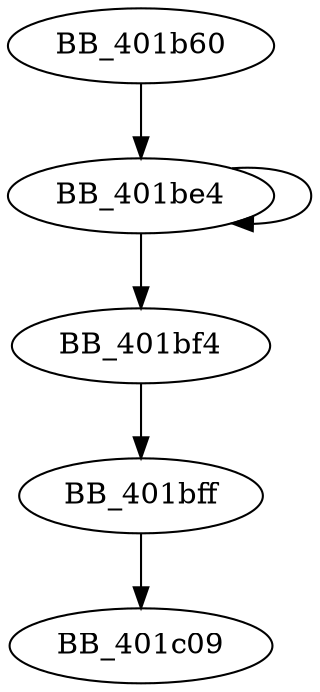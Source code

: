 DiGraph sub_401B60{
BB_401b60->BB_401be4
BB_401be4->BB_401be4
BB_401be4->BB_401bf4
BB_401bf4->BB_401bff
BB_401bff->BB_401c09
}
